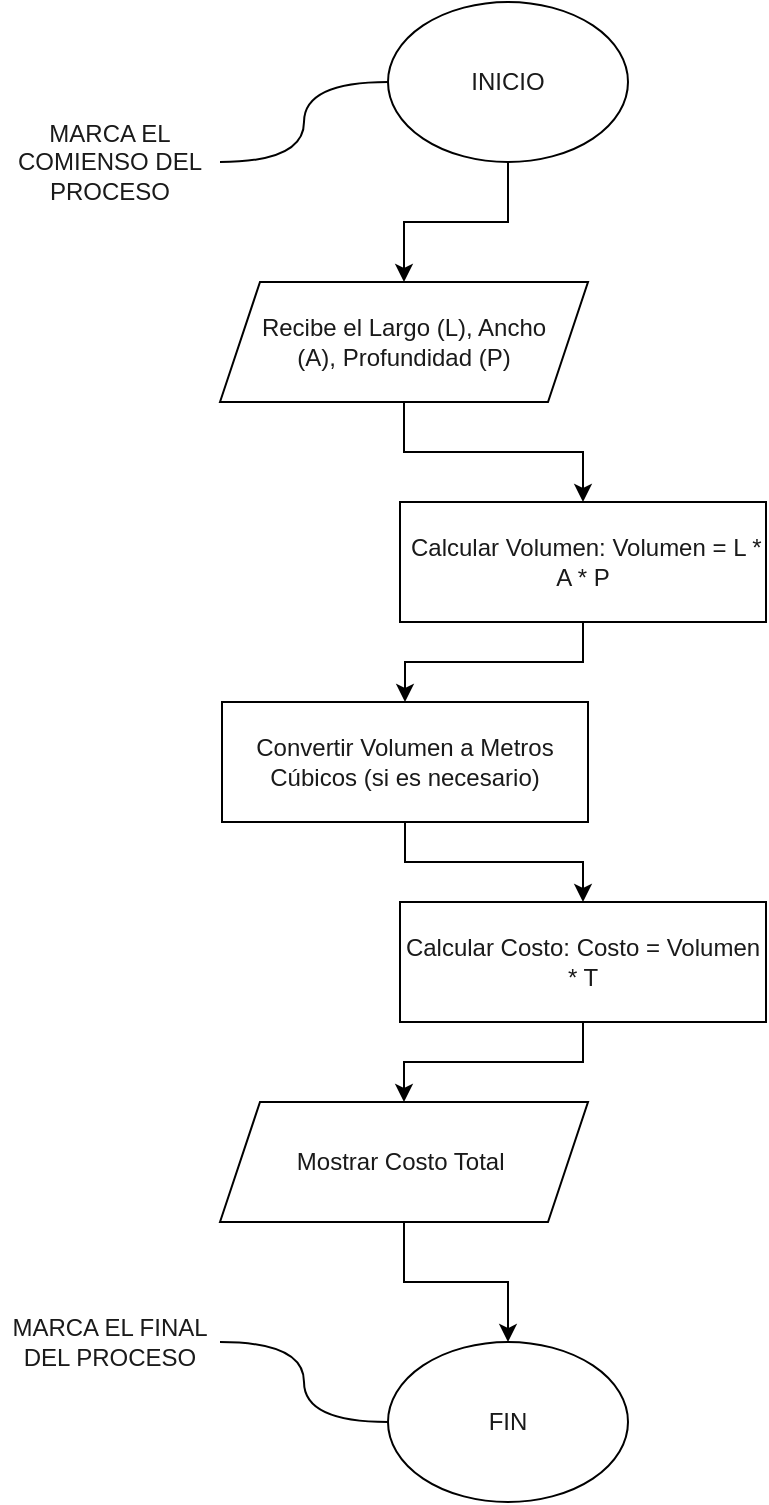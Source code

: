 <mxfile version="24.7.7">
  <diagram name="Página-1" id="mIqUGU3oBC_AaJJc5hnu">
    <mxGraphModel grid="1" page="1" gridSize="10" guides="1" tooltips="1" connect="1" arrows="1" fold="1" pageScale="1" pageWidth="827" pageHeight="1169" math="0" shadow="0">
      <root>
        <mxCell id="0" />
        <mxCell id="1" parent="0" />
        <mxCell id="lKmpcnNSKkCsuCaqbkay-1" style="edgeStyle=orthogonalEdgeStyle;rounded=0;orthogonalLoop=1;jettySize=auto;html=1;exitX=0.5;exitY=1;exitDx=0;exitDy=0;entryX=0.5;entryY=0;entryDx=0;entryDy=0;" edge="1" parent="1" source="lKmpcnNSKkCsuCaqbkay-2" target="lKmpcnNSKkCsuCaqbkay-4">
          <mxGeometry relative="1" as="geometry" />
        </mxCell>
        <mxCell id="lKmpcnNSKkCsuCaqbkay-2" value="&lt;span style=&quot;color: rgb(26, 26, 26); background-color: transparent;&quot;&gt;INICIO&lt;/span&gt;" style="ellipse;whiteSpace=wrap;html=1;" vertex="1" parent="1">
          <mxGeometry x="354" y="120" width="120" height="80" as="geometry" />
        </mxCell>
        <mxCell id="lKmpcnNSKkCsuCaqbkay-3" value="" style="edgeStyle=orthogonalEdgeStyle;rounded=0;orthogonalLoop=1;jettySize=auto;html=1;" edge="1" parent="1" source="lKmpcnNSKkCsuCaqbkay-4" target="lKmpcnNSKkCsuCaqbkay-6">
          <mxGeometry relative="1" as="geometry" />
        </mxCell>
        <mxCell id="lKmpcnNSKkCsuCaqbkay-4" value="&lt;div&gt;&lt;font color=&quot;#1a1a1a&quot;&gt;Recibe el Largo (L), Ancho (A),&amp;nbsp;&lt;/font&gt;&lt;span style=&quot;color: rgb(26, 26, 26); background-color: initial;&quot;&gt;Profundidad (P)&lt;/span&gt;&lt;/div&gt;" style="shape=parallelogram;perimeter=parallelogramPerimeter;whiteSpace=wrap;html=1;fixedSize=1;" vertex="1" parent="1">
          <mxGeometry x="270" y="260" width="184" height="60" as="geometry" />
        </mxCell>
        <mxCell id="lKmpcnNSKkCsuCaqbkay-21" style="edgeStyle=orthogonalEdgeStyle;rounded=0;orthogonalLoop=1;jettySize=auto;html=1;entryX=0.5;entryY=0;entryDx=0;entryDy=0;" edge="1" parent="1" source="lKmpcnNSKkCsuCaqbkay-6" target="lKmpcnNSKkCsuCaqbkay-14">
          <mxGeometry relative="1" as="geometry" />
        </mxCell>
        <mxCell id="lKmpcnNSKkCsuCaqbkay-6" value="&lt;font color=&quot;#1a1a1a&quot;&gt;&amp;nbsp;Calcular Volumen:&amp;nbsp;Volumen = L * A * P&lt;/font&gt;" style="rounded=0;whiteSpace=wrap;html=1;" vertex="1" parent="1">
          <mxGeometry x="360" y="370" width="183" height="60" as="geometry" />
        </mxCell>
        <mxCell id="lKmpcnNSKkCsuCaqbkay-7" value="" style="edgeStyle=orthogonalEdgeStyle;rounded=0;orthogonalLoop=1;jettySize=auto;html=1;" edge="1" parent="1" source="lKmpcnNSKkCsuCaqbkay-8" target="lKmpcnNSKkCsuCaqbkay-9">
          <mxGeometry relative="1" as="geometry" />
        </mxCell>
        <mxCell id="lKmpcnNSKkCsuCaqbkay-8" value="&lt;font color=&quot;#1a1a1a&quot;&gt;Mostrar Costo Total&amp;nbsp;&lt;/font&gt;" style="shape=parallelogram;perimeter=parallelogramPerimeter;whiteSpace=wrap;html=1;fixedSize=1;" vertex="1" parent="1">
          <mxGeometry x="270" y="670" width="184" height="60" as="geometry" />
        </mxCell>
        <mxCell id="lKmpcnNSKkCsuCaqbkay-9" value="&lt;span style=&quot;color: rgb(26, 26, 26); background-color: transparent;&quot;&gt;FIN&lt;/span&gt;" style="ellipse;whiteSpace=wrap;html=1;" vertex="1" parent="1">
          <mxGeometry x="354" y="790" width="120" height="80" as="geometry" />
        </mxCell>
        <mxCell id="lKmpcnNSKkCsuCaqbkay-10" style="edgeStyle=orthogonalEdgeStyle;rounded=0;orthogonalLoop=1;jettySize=auto;html=1;entryX=0;entryY=0.5;entryDx=0;entryDy=0;endArrow=none;endFill=0;curved=1;" edge="1" parent="1" source="lKmpcnNSKkCsuCaqbkay-11" target="lKmpcnNSKkCsuCaqbkay-2">
          <mxGeometry relative="1" as="geometry" />
        </mxCell>
        <mxCell id="lKmpcnNSKkCsuCaqbkay-11" value="&lt;span style=&quot;color: rgb(26, 26, 26);&quot;&gt;MARCA EL COMIENSO DEL PROCESO&lt;/span&gt;" style="text;html=1;align=center;verticalAlign=middle;whiteSpace=wrap;rounded=0;" vertex="1" parent="1">
          <mxGeometry x="160" y="160" width="110" height="80" as="geometry" />
        </mxCell>
        <mxCell id="lKmpcnNSKkCsuCaqbkay-12" style="edgeStyle=orthogonalEdgeStyle;rounded=0;orthogonalLoop=1;jettySize=auto;html=1;entryX=0;entryY=0.5;entryDx=0;entryDy=0;curved=1;endArrow=none;endFill=0;" edge="1" parent="1" source="lKmpcnNSKkCsuCaqbkay-13" target="lKmpcnNSKkCsuCaqbkay-9">
          <mxGeometry relative="1" as="geometry" />
        </mxCell>
        <mxCell id="lKmpcnNSKkCsuCaqbkay-13" value="&lt;span style=&quot;color: rgb(26, 26, 26); background-color: transparent;&quot;&gt;MARCA EL FINAL DEL PROCESO&lt;/span&gt;" style="text;html=1;align=center;verticalAlign=middle;whiteSpace=wrap;rounded=0;" vertex="1" parent="1">
          <mxGeometry x="160" y="750" width="110" height="80" as="geometry" />
        </mxCell>
        <mxCell id="lKmpcnNSKkCsuCaqbkay-20" style="edgeStyle=orthogonalEdgeStyle;rounded=0;orthogonalLoop=1;jettySize=auto;html=1;" edge="1" parent="1" source="lKmpcnNSKkCsuCaqbkay-14" target="lKmpcnNSKkCsuCaqbkay-15">
          <mxGeometry relative="1" as="geometry" />
        </mxCell>
        <mxCell id="lKmpcnNSKkCsuCaqbkay-14" value="&lt;span style=&quot;color: rgb(26, 26, 26);&quot;&gt;Convertir Volumen a&amp;nbsp;Metros Cúbicos (si es necesario)&lt;/span&gt;" style="rounded=0;whiteSpace=wrap;html=1;" vertex="1" parent="1">
          <mxGeometry x="271" y="470" width="183" height="60" as="geometry" />
        </mxCell>
        <mxCell id="lKmpcnNSKkCsuCaqbkay-19" style="edgeStyle=orthogonalEdgeStyle;rounded=0;orthogonalLoop=1;jettySize=auto;html=1;entryX=0.5;entryY=0;entryDx=0;entryDy=0;" edge="1" parent="1" source="lKmpcnNSKkCsuCaqbkay-15" target="lKmpcnNSKkCsuCaqbkay-8">
          <mxGeometry relative="1" as="geometry" />
        </mxCell>
        <mxCell id="lKmpcnNSKkCsuCaqbkay-15" value="&lt;font color=&quot;#1a1a1a&quot;&gt;Calcular Costo:&amp;nbsp;Costo = Volumen * T&lt;/font&gt;" style="rounded=0;whiteSpace=wrap;html=1;" vertex="1" parent="1">
          <mxGeometry x="360" y="570" width="183" height="60" as="geometry" />
        </mxCell>
      </root>
    </mxGraphModel>
  </diagram>
</mxfile>

